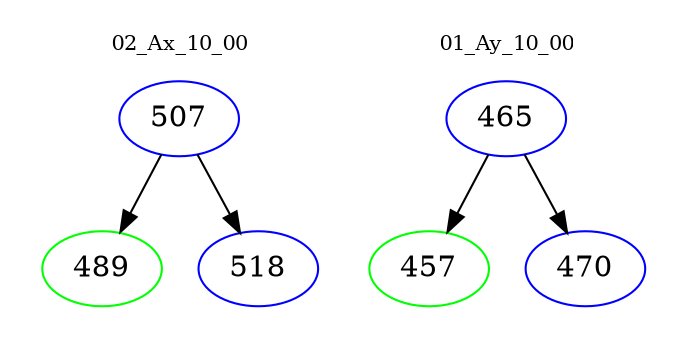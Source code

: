 digraph{
subgraph cluster_0 {
color = white
label = "02_Ax_10_00";
fontsize=10;
T0_507 [label="507", color="blue"]
T0_507 -> T0_489 [color="black"]
T0_489 [label="489", color="green"]
T0_507 -> T0_518 [color="black"]
T0_518 [label="518", color="blue"]
}
subgraph cluster_1 {
color = white
label = "01_Ay_10_00";
fontsize=10;
T1_465 [label="465", color="blue"]
T1_465 -> T1_457 [color="black"]
T1_457 [label="457", color="green"]
T1_465 -> T1_470 [color="black"]
T1_470 [label="470", color="blue"]
}
}
